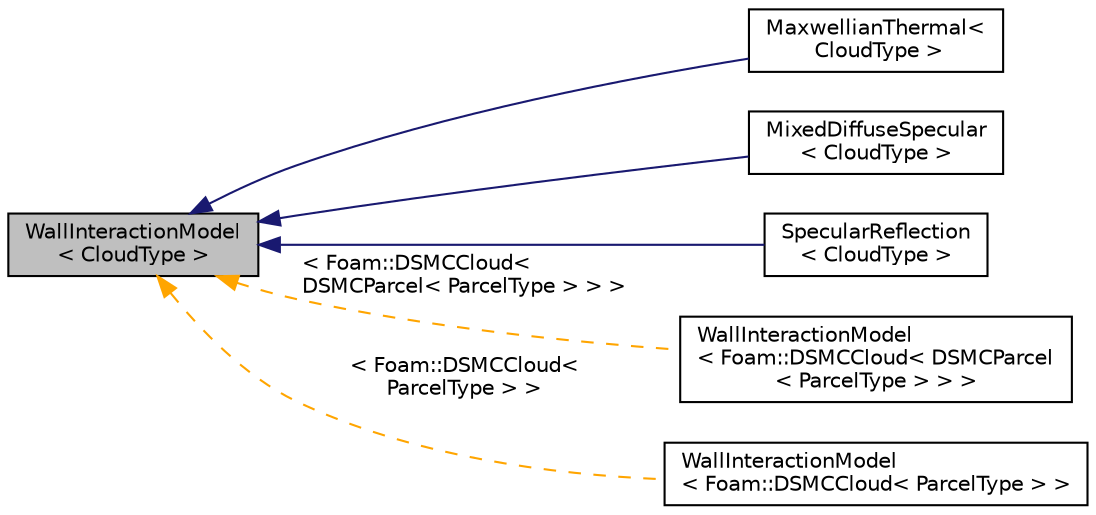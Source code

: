 digraph "WallInteractionModel&lt; CloudType &gt;"
{
  bgcolor="transparent";
  edge [fontname="Helvetica",fontsize="10",labelfontname="Helvetica",labelfontsize="10"];
  node [fontname="Helvetica",fontsize="10",shape=record];
  rankdir="LR";
  Node1 [label="WallInteractionModel\l\< CloudType \>",height=0.2,width=0.4,color="black", fillcolor="grey75", style="filled", fontcolor="black"];
  Node1 -> Node2 [dir="back",color="midnightblue",fontsize="10",style="solid",fontname="Helvetica"];
  Node2 [label="MaxwellianThermal\<\l CloudType \>",height=0.2,width=0.4,color="black",URL="$a01492.html",tooltip="Wall interaction setting microscopic velocity to a random one drawn from a Maxwellian distribution co..."];
  Node1 -> Node3 [dir="back",color="midnightblue",fontsize="10",style="solid",fontname="Helvetica"];
  Node3 [label="MixedDiffuseSpecular\l\< CloudType \>",height=0.2,width=0.4,color="black",URL="$a01551.html",tooltip="Wall interaction setting microscopic velocity to a random one drawn from a Maxwellian distribution co..."];
  Node1 -> Node4 [dir="back",color="midnightblue",fontsize="10",style="solid",fontname="Helvetica"];
  Node4 [label="SpecularReflection\l\< CloudType \>",height=0.2,width=0.4,color="black",URL="$a02481.html",tooltip="Reversing the wall-normal component of the particle velocity. "];
  Node1 -> Node5 [dir="back",color="orange",fontsize="10",style="dashed",label=" \< Foam::DSMCCloud\<\l DSMCParcel\< ParcelType \> \> \>" ,fontname="Helvetica"];
  Node5 [label="WallInteractionModel\l\< Foam::DSMCCloud\< DSMCParcel\l\< ParcelType \> \> \>",height=0.2,width=0.4,color="black",URL="$a02954.html"];
  Node1 -> Node6 [dir="back",color="orange",fontsize="10",style="dashed",label=" \< Foam::DSMCCloud\<\l ParcelType \> \>" ,fontname="Helvetica"];
  Node6 [label="WallInteractionModel\l\< Foam::DSMCCloud\< ParcelType \> \>",height=0.2,width=0.4,color="black",URL="$a02954.html"];
}
